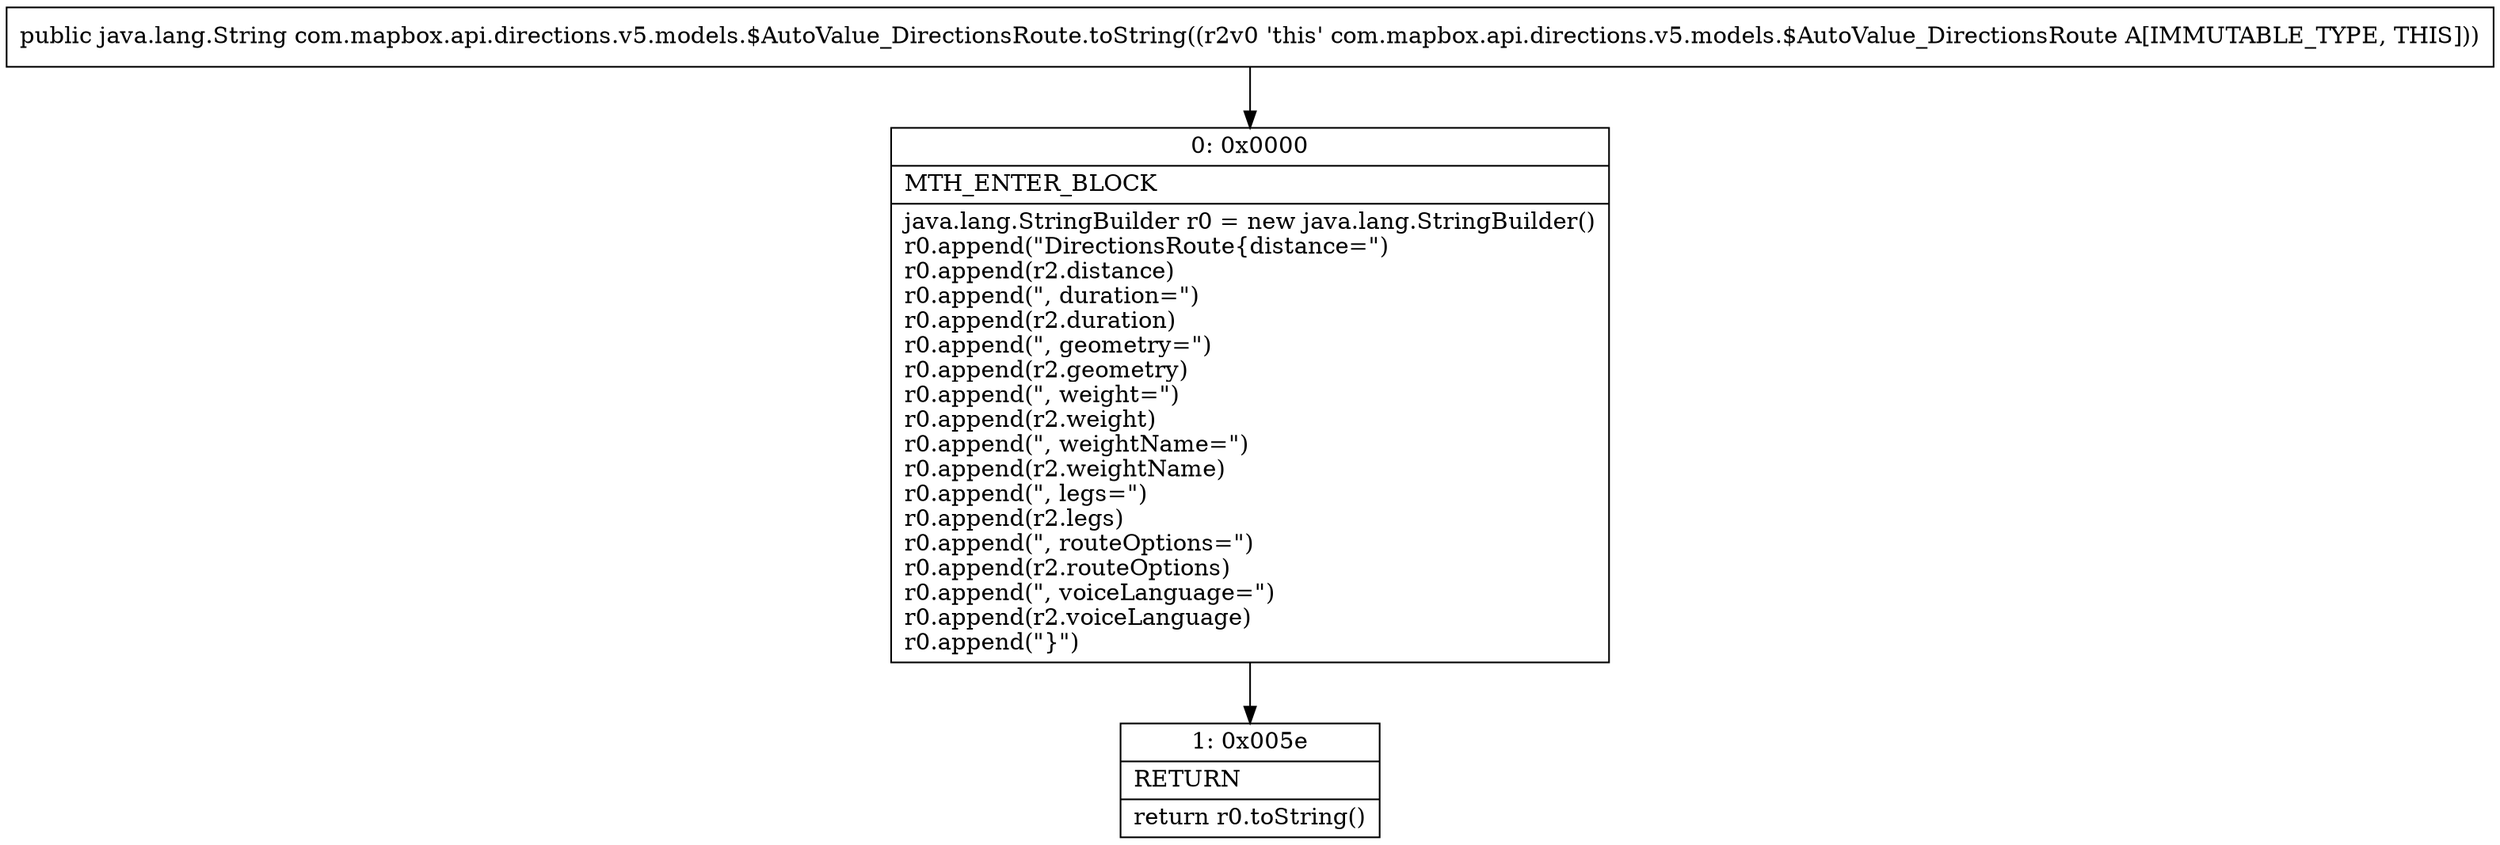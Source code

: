 digraph "CFG forcom.mapbox.api.directions.v5.models.$AutoValue_DirectionsRoute.toString()Ljava\/lang\/String;" {
Node_0 [shape=record,label="{0\:\ 0x0000|MTH_ENTER_BLOCK\l|java.lang.StringBuilder r0 = new java.lang.StringBuilder()\lr0.append(\"DirectionsRoute\{distance=\")\lr0.append(r2.distance)\lr0.append(\", duration=\")\lr0.append(r2.duration)\lr0.append(\", geometry=\")\lr0.append(r2.geometry)\lr0.append(\", weight=\")\lr0.append(r2.weight)\lr0.append(\", weightName=\")\lr0.append(r2.weightName)\lr0.append(\", legs=\")\lr0.append(r2.legs)\lr0.append(\", routeOptions=\")\lr0.append(r2.routeOptions)\lr0.append(\", voiceLanguage=\")\lr0.append(r2.voiceLanguage)\lr0.append(\"\}\")\l}"];
Node_1 [shape=record,label="{1\:\ 0x005e|RETURN\l|return r0.toString()\l}"];
MethodNode[shape=record,label="{public java.lang.String com.mapbox.api.directions.v5.models.$AutoValue_DirectionsRoute.toString((r2v0 'this' com.mapbox.api.directions.v5.models.$AutoValue_DirectionsRoute A[IMMUTABLE_TYPE, THIS])) }"];
MethodNode -> Node_0;
Node_0 -> Node_1;
}

